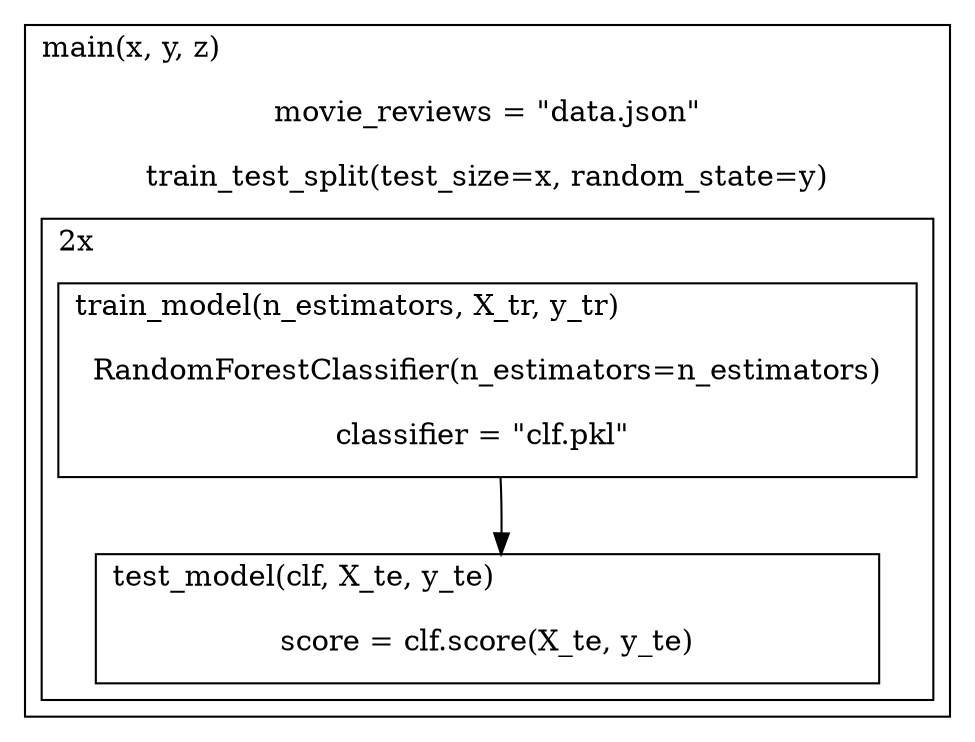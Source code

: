 digraph G {
	compound=true
	node [width = 5]
	subgraph clusterA {
		label="main(x, y, z)"
		labeljust=l
		a [label="movie_reviews = \"data.json\"\n\ntrain_test_split(test_size=x, random_state=y)" color=transparent shape=underline height=0]
		subgraph clusterBB {
			label="2x"
			subgraph cluster3 {
				label="train_model(n_estimators, X_tr, y_tr)"
				b [label="RandomForestClassifier(n_estimators=n_estimators)\n\nclassifier = \"clf.pkl\" " color=transparent shape=underline height=0]
			}
			subgraph cluster4{
				label="test_model(clf, X_te, y_te)"
				c [label="score = clf.score(X_te, y_te)" color=transparent shape=underline height=0]
			}
			b -> c [color=transparent]
			b -> c [color=black ltail=cluster3, lhead=cluster4 minlen=2.0]
		}
		a -> b [color=transparent]
	}
}
